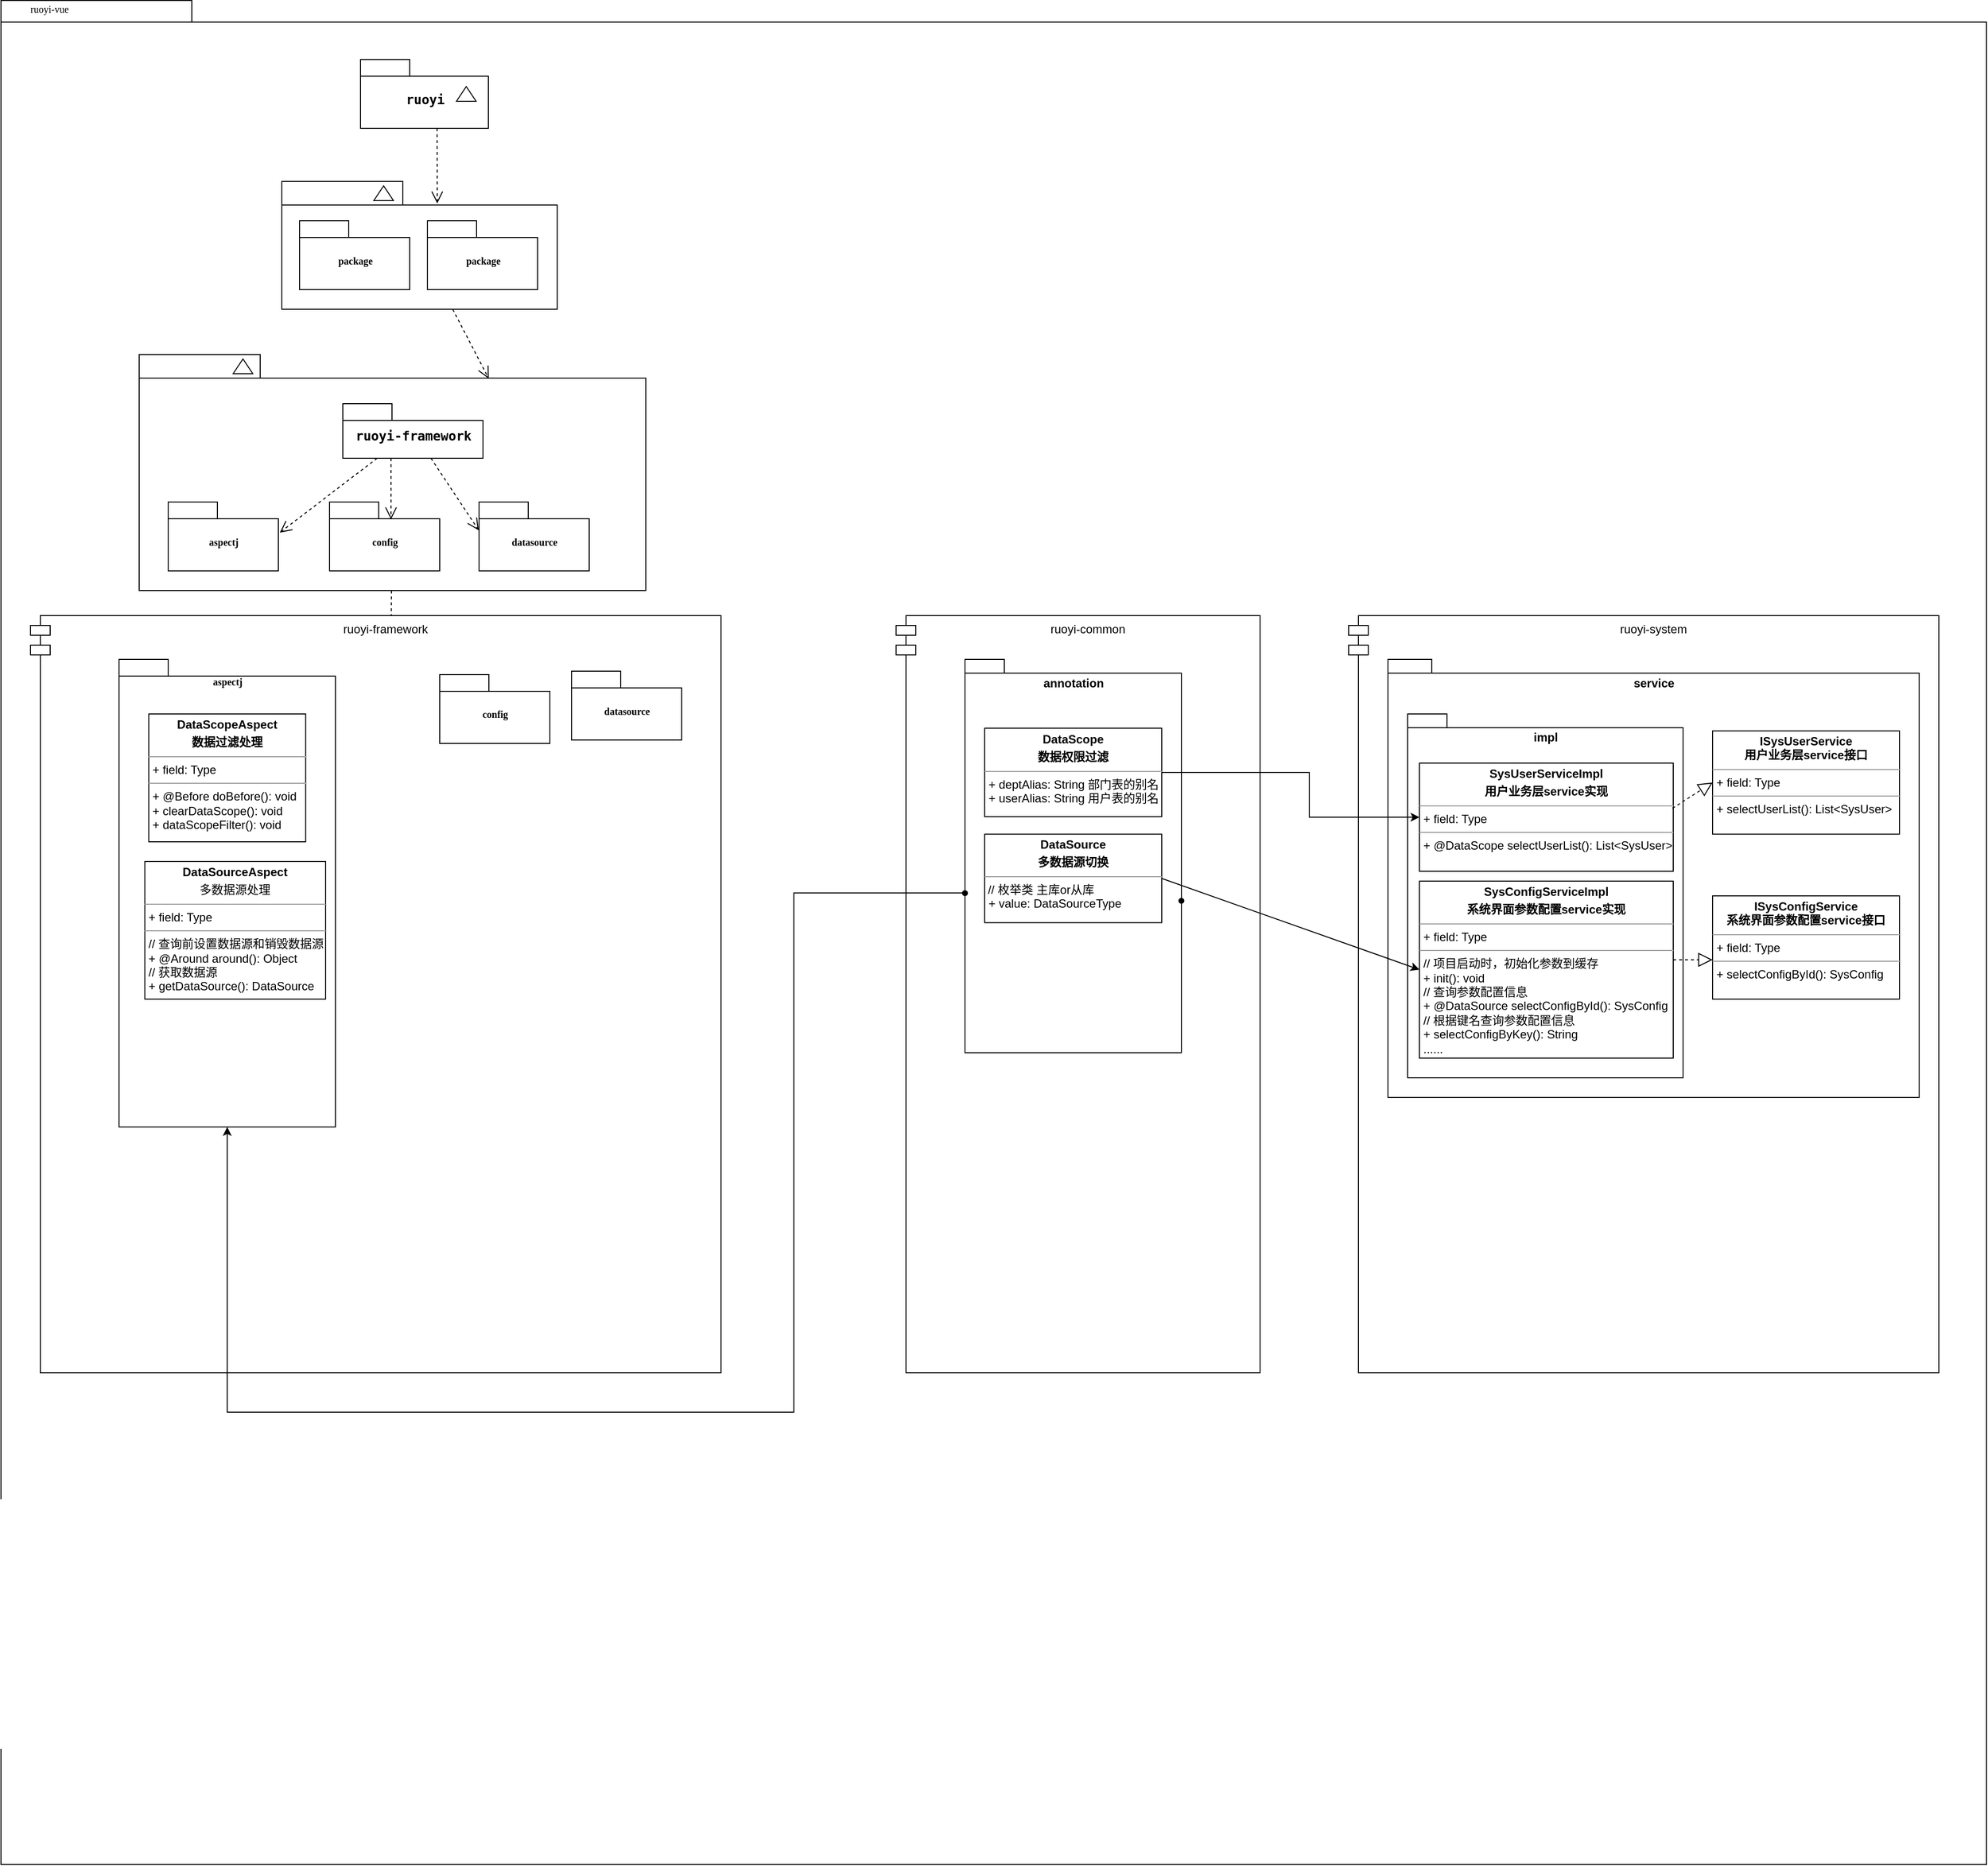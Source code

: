 <mxfile version="14.8.2" type="github">
  <diagram name="Page-1" id="b5b7bab2-c9e2-2cf4-8b2a-24fd1a2a6d21">
    <mxGraphModel dx="1186" dy="532" grid="1" gridSize="10" guides="1" tooltips="1" connect="1" arrows="1" fold="1" page="1" pageScale="1" pageWidth="827" pageHeight="1169" background="none" math="0" shadow="0">
      <root>
        <mxCell id="0" />
        <mxCell id="1" parent="0" />
        <mxCell id="6e0c8c40b5770093-72" value="" style="shape=folder;fontStyle=1;spacingTop=10;tabWidth=194;tabHeight=22;tabPosition=left;html=1;rounded=0;shadow=0;comic=0;labelBackgroundColor=none;strokeWidth=1;fillColor=none;fontFamily=Verdana;fontSize=10;align=center;" parent="1" vertex="1">
          <mxGeometry x="300" y="114.5" width="2018.5" height="1895.5" as="geometry" />
        </mxCell>
        <mxCell id="6e0c8c40b5770093-7" value="" style="group" parent="1" vertex="1" connectable="0">
          <mxGeometry x="665.5" y="174.5" width="130" height="70" as="geometry" />
        </mxCell>
        <mxCell id="6e0c8c40b5770093-8" value="&lt;pre style=&quot;font-family: &amp;#34;jetbrains mono&amp;#34; , monospace ; font-size: 9.8pt&quot;&gt;&lt;span style=&quot;background-color: rgb(255 , 255 , 255)&quot;&gt;ruoyi&lt;/span&gt;&lt;/pre&gt;" style="shape=folder;fontStyle=1;spacingTop=10;tabWidth=50;tabHeight=17;tabPosition=left;html=1;rounded=0;shadow=0;comic=0;labelBackgroundColor=none;strokeWidth=1;fontFamily=Verdana;fontSize=10;align=center;" parent="6e0c8c40b5770093-7" vertex="1">
          <mxGeometry width="130" height="70" as="geometry" />
        </mxCell>
        <mxCell id="6e0c8c40b5770093-9" value="" style="triangle;whiteSpace=wrap;html=1;rounded=0;shadow=0;comic=0;labelBackgroundColor=none;strokeWidth=1;fontFamily=Verdana;fontSize=10;align=center;rotation=-90;" parent="6e0c8c40b5770093-7" vertex="1">
          <mxGeometry x="100" y="25" width="15" height="20" as="geometry" />
        </mxCell>
        <mxCell id="6e0c8c40b5770093-19" value="" style="group" parent="1" vertex="1" connectable="0">
          <mxGeometry x="585.5" y="298.5" width="280" height="130" as="geometry" />
        </mxCell>
        <mxCell id="6e0c8c40b5770093-20" value="" style="shape=folder;fontStyle=1;spacingTop=10;tabWidth=123;tabHeight=24;tabPosition=left;html=1;rounded=0;shadow=0;comic=0;labelBackgroundColor=none;strokeWidth=1;fontFamily=Verdana;fontSize=10;align=center;" parent="6e0c8c40b5770093-19" vertex="1">
          <mxGeometry width="280" height="130" as="geometry" />
        </mxCell>
        <mxCell id="6e0c8c40b5770093-21" value="" style="triangle;whiteSpace=wrap;html=1;rounded=0;shadow=0;comic=0;labelBackgroundColor=none;strokeWidth=1;fontFamily=Verdana;fontSize=10;align=center;rotation=-90;" parent="6e0c8c40b5770093-19" vertex="1">
          <mxGeometry x="96" y="2" width="15" height="20" as="geometry" />
        </mxCell>
        <mxCell id="6e0c8c40b5770093-22" value="package" style="shape=folder;fontStyle=1;spacingTop=10;tabWidth=50;tabHeight=17;tabPosition=left;html=1;rounded=0;shadow=0;comic=0;labelBackgroundColor=none;strokeWidth=1;fontFamily=Verdana;fontSize=10;align=center;" parent="6e0c8c40b5770093-19" vertex="1">
          <mxGeometry x="18" y="40" width="112" height="70" as="geometry" />
        </mxCell>
        <mxCell id="6e0c8c40b5770093-23" value="package" style="shape=folder;fontStyle=1;spacingTop=10;tabWidth=50;tabHeight=17;tabPosition=left;html=1;rounded=0;shadow=0;comic=0;labelBackgroundColor=none;strokeWidth=1;fontFamily=Verdana;fontSize=10;align=center;" parent="6e0c8c40b5770093-19" vertex="1">
          <mxGeometry x="148" y="40" width="112" height="70" as="geometry" />
        </mxCell>
        <mxCell id="6e0c8c40b5770093-67" style="edgeStyle=none;rounded=0;html=1;entryX=0.43;entryY=0.173;entryPerimeter=0;dashed=1;labelBackgroundColor=none;startFill=0;endArrow=open;endFill=0;endSize=10;fontFamily=Verdana;fontSize=10;" parent="1" source="6e0c8c40b5770093-33" edge="1">
          <mxGeometry relative="1" as="geometry">
            <mxPoint x="696.26" y="796.99" as="targetPoint" />
          </mxGeometry>
        </mxCell>
        <mxCell id="6e0c8c40b5770093-33" value="" style="shape=folder;fontStyle=1;spacingTop=10;tabWidth=123;tabHeight=24;tabPosition=left;html=1;rounded=0;shadow=0;comic=0;labelBackgroundColor=none;strokeColor=#000000;strokeWidth=1;fillColor=#ffffff;fontFamily=Verdana;fontSize=10;fontColor=#000000;align=center;" parent="1" vertex="1">
          <mxGeometry x="440.5" y="474.5" width="515" height="240" as="geometry" />
        </mxCell>
        <mxCell id="6e0c8c40b5770093-64" style="edgeStyle=elbowEdgeStyle;rounded=0;html=1;entryX=0.559;entryY=0.251;entryPerimeter=0;dashed=1;labelBackgroundColor=none;startFill=0;endArrow=open;endFill=0;endSize=10;fontFamily=Verdana;fontSize=10;" parent="1" source="6e0c8c40b5770093-42" target="6e0c8c40b5770093-44" edge="1">
          <mxGeometry relative="1" as="geometry" />
        </mxCell>
        <mxCell id="6e0c8c40b5770093-65" style="edgeStyle=none;rounded=0;html=1;dashed=1;labelBackgroundColor=none;startFill=0;endArrow=open;endFill=0;endSize=10;fontFamily=Verdana;fontSize=10;entryX=-0.003;entryY=0.411;entryPerimeter=0;" parent="1" source="6e0c8c40b5770093-42" target="6e0c8c40b5770093-45" edge="1">
          <mxGeometry relative="1" as="geometry" />
        </mxCell>
        <mxCell id="6e0c8c40b5770093-66" style="edgeStyle=none;rounded=0;html=1;dashed=1;labelBackgroundColor=none;startFill=0;endArrow=open;endFill=0;endSize=10;fontFamily=Verdana;fontSize=10;entryX=1.013;entryY=0.444;entryPerimeter=0;" parent="1" source="6e0c8c40b5770093-42" target="6e0c8c40b5770093-43" edge="1">
          <mxGeometry relative="1" as="geometry" />
        </mxCell>
        <mxCell id="6e0c8c40b5770093-42" value="&lt;pre style=&quot;font-family: &amp;#34;jetbrains mono&amp;#34; , monospace ; font-size: 9.8pt&quot;&gt;&lt;span style=&quot;background-color: rgb(255 , 255 , 255)&quot;&gt;ruoyi-framework&lt;/span&gt;&lt;/pre&gt;" style="shape=folder;fontStyle=1;spacingTop=10;tabWidth=50;tabHeight=17;tabPosition=left;html=1;rounded=0;shadow=0;comic=0;labelBackgroundColor=none;strokeColor=#000000;strokeWidth=1;fillColor=#ffffff;fontFamily=Verdana;fontSize=10;fontColor=#000000;align=center;" parent="1" vertex="1">
          <mxGeometry x="647.5" y="524.5" width="142.5" height="55.5" as="geometry" />
        </mxCell>
        <mxCell id="6e0c8c40b5770093-43" value="aspectj" style="shape=folder;fontStyle=1;spacingTop=10;tabWidth=50;tabHeight=17;tabPosition=left;html=1;rounded=0;shadow=0;comic=0;labelBackgroundColor=none;strokeColor=#000000;strokeWidth=1;fillColor=#ffffff;fontFamily=Verdana;fontSize=10;fontColor=#000000;align=center;" parent="1" vertex="1">
          <mxGeometry x="470" y="624.5" width="112" height="70" as="geometry" />
        </mxCell>
        <mxCell id="6e0c8c40b5770093-44" value="config" style="shape=folder;fontStyle=1;spacingTop=10;tabWidth=50;tabHeight=17;tabPosition=left;html=1;rounded=0;shadow=0;comic=0;labelBackgroundColor=none;strokeColor=#000000;strokeWidth=1;fillColor=#ffffff;fontFamily=Verdana;fontSize=10;fontColor=#000000;align=center;" parent="1" vertex="1">
          <mxGeometry x="634" y="624.5" width="112" height="70" as="geometry" />
        </mxCell>
        <mxCell id="6e0c8c40b5770093-45" value="datasource" style="shape=folder;fontStyle=1;spacingTop=10;tabWidth=50;tabHeight=17;tabPosition=left;html=1;rounded=0;shadow=0;comic=0;labelBackgroundColor=none;strokeColor=#000000;strokeWidth=1;fillColor=#ffffff;fontFamily=Verdana;fontSize=10;fontColor=#000000;align=center;" parent="1" vertex="1">
          <mxGeometry x="786" y="624.5" width="112" height="70" as="geometry" />
        </mxCell>
        <mxCell id="6e0c8c40b5770093-68" style="edgeStyle=elbowEdgeStyle;rounded=0;html=1;entryX=0.628;entryY=0.26;entryPerimeter=0;dashed=1;labelBackgroundColor=none;startFill=0;endArrow=open;endFill=0;endSize=10;fontFamily=Verdana;fontSize=10;" parent="1" edge="1">
          <mxGeometry relative="1" as="geometry">
            <mxPoint x="658" y="904.5" as="sourcePoint" />
          </mxGeometry>
        </mxCell>
        <mxCell id="6e0c8c40b5770093-69" style="edgeStyle=elbowEdgeStyle;rounded=0;html=1;entryX=0.643;entryY=0.246;entryPerimeter=0;dashed=1;labelBackgroundColor=none;startFill=0;endArrow=open;endFill=0;endSize=10;fontFamily=Verdana;fontSize=10;" parent="1" edge="1">
          <mxGeometry relative="1" as="geometry">
            <mxPoint x="827" y="904.5" as="sourcePoint" />
          </mxGeometry>
        </mxCell>
        <mxCell id="6e0c8c40b5770093-48" value="" style="triangle;whiteSpace=wrap;html=1;rounded=0;shadow=0;comic=0;labelBackgroundColor=none;strokeWidth=1;fontFamily=Verdana;fontSize=10;align=center;rotation=-90;" parent="1" vertex="1">
          <mxGeometry x="649.5" y="776.5" width="15" height="20" as="geometry" />
        </mxCell>
        <mxCell id="6e0c8c40b5770093-51" value="" style="triangle;whiteSpace=wrap;html=1;rounded=0;shadow=0;comic=0;labelBackgroundColor=none;strokeColor=#000000;strokeWidth=1;fillColor=#ffffff;fontFamily=Verdana;fontSize=10;fontColor=#000000;align=center;rotation=-90;" parent="1" vertex="1">
          <mxGeometry x="538.5" y="476.5" width="15" height="20" as="geometry" />
        </mxCell>
        <mxCell id="6e0c8c40b5770093-59" style="rounded=0;html=1;dashed=1;labelBackgroundColor=none;startFill=0;endArrow=open;endFill=0;endSize=10;fontFamily=Verdana;fontSize=10;entryX=0.592;entryY=0.2;entryPerimeter=0;edgeStyle=elbowEdgeStyle;" parent="1" edge="1">
          <mxGeometry relative="1" as="geometry">
            <mxPoint x="743.328" y="244.5" as="sourcePoint" />
            <mxPoint x="743.328" y="320.845" as="targetPoint" />
          </mxGeometry>
        </mxCell>
        <mxCell id="6e0c8c40b5770093-61" style="edgeStyle=none;rounded=0;html=1;entryX=0.69;entryY=0.102;entryPerimeter=0;dashed=1;labelBackgroundColor=none;startFill=0;endArrow=open;endFill=0;endSize=10;fontFamily=Verdana;fontSize=10;" parent="1" source="6e0c8c40b5770093-20" target="6e0c8c40b5770093-33" edge="1">
          <mxGeometry relative="1" as="geometry" />
        </mxCell>
        <mxCell id="6e0c8c40b5770093-73" value="ruoyi-vue" style="text;html=1;align=left;verticalAlign=top;spacingTop=-4;fontSize=10;fontFamily=Verdana" parent="1" vertex="1">
          <mxGeometry x="327.5" y="114.5" width="130" height="20" as="geometry" />
        </mxCell>
        <mxCell id="6eEZF03cfLi-6WDU2SeP-1" value="ruoyi-framework" style="shape=module;align=left;spacingLeft=20;align=center;verticalAlign=top;" parent="1" vertex="1">
          <mxGeometry x="330" y="740" width="702" height="770" as="geometry" />
        </mxCell>
        <mxCell id="6eEZF03cfLi-6WDU2SeP-2" value="aspectj" style="shape=folder;fontStyle=1;spacingTop=10;tabWidth=50;tabHeight=17;tabPosition=left;html=1;rounded=0;shadow=0;comic=0;labelBackgroundColor=none;strokeColor=#000000;strokeWidth=1;fillColor=#ffffff;fontFamily=Verdana;fontSize=10;fontColor=#000000;align=center;verticalAlign=top;" parent="1" vertex="1">
          <mxGeometry x="420" y="784.5" width="220" height="475.5" as="geometry" />
        </mxCell>
        <mxCell id="6eEZF03cfLi-6WDU2SeP-3" value="config" style="shape=folder;fontStyle=1;spacingTop=10;tabWidth=50;tabHeight=17;tabPosition=left;html=1;rounded=0;shadow=0;comic=0;labelBackgroundColor=none;strokeColor=#000000;strokeWidth=1;fillColor=#ffffff;fontFamily=Verdana;fontSize=10;fontColor=#000000;align=center;" parent="1" vertex="1">
          <mxGeometry x="746" y="800" width="112" height="70" as="geometry" />
        </mxCell>
        <mxCell id="6eEZF03cfLi-6WDU2SeP-4" value="datasource" style="shape=folder;fontStyle=1;spacingTop=10;tabWidth=50;tabHeight=17;tabPosition=left;html=1;rounded=0;shadow=0;comic=0;labelBackgroundColor=none;strokeColor=#000000;strokeWidth=1;fillColor=#ffffff;fontFamily=Verdana;fontSize=10;fontColor=#000000;align=center;" parent="1" vertex="1">
          <mxGeometry x="880" y="796.5" width="112" height="70" as="geometry" />
        </mxCell>
        <mxCell id="6eEZF03cfLi-6WDU2SeP-5" value="&lt;p style=&quot;margin: 0px ; margin-top: 4px ; text-align: center&quot;&gt;&lt;b&gt;DataScopeAspect&lt;/b&gt;&lt;/p&gt;&lt;p style=&quot;margin: 0px ; margin-top: 4px ; text-align: center&quot;&gt;&lt;b&gt;数据过滤处理&lt;/b&gt;&lt;/p&gt;&lt;hr size=&quot;1&quot;&gt;&lt;p style=&quot;margin: 0px ; margin-left: 4px&quot;&gt;+ field: Type&lt;/p&gt;&lt;hr size=&quot;1&quot;&gt;&lt;p style=&quot;margin: 0px ; margin-left: 4px&quot;&gt;+ @Before doBefore(): void&lt;/p&gt;&lt;p style=&quot;margin: 0px ; margin-left: 4px&quot;&gt;+ clearDataScope(): void&lt;/p&gt;&lt;p style=&quot;margin: 0px ; margin-left: 4px&quot;&gt;+&amp;nbsp;dataScopeFilter(): void&lt;/p&gt;" style="verticalAlign=top;align=left;overflow=fill;fontSize=12;fontFamily=Helvetica;html=1;" parent="1" vertex="1">
          <mxGeometry x="450.25" y="840" width="159.5" height="130" as="geometry" />
        </mxCell>
        <mxCell id="6eEZF03cfLi-6WDU2SeP-6" value="ruoyi-common" style="shape=module;align=left;spacingLeft=20;align=center;verticalAlign=top;" parent="1" vertex="1">
          <mxGeometry x="1210" y="740" width="370" height="770" as="geometry" />
        </mxCell>
        <mxCell id="6eEZF03cfLi-6WDU2SeP-7" value="annotation" style="shape=folder;fontStyle=1;spacingTop=10;tabWidth=40;tabHeight=14;tabPosition=left;html=1;verticalAlign=top;" parent="1" vertex="1">
          <mxGeometry x="1280" y="784.5" width="220" height="400" as="geometry" />
        </mxCell>
        <mxCell id="6eEZF03cfLi-6WDU2SeP-8" value="&lt;p style=&quot;margin: 0px ; margin-top: 4px ; text-align: center&quot;&gt;&lt;b&gt;DataScope&lt;/b&gt;&lt;/p&gt;&lt;p style=&quot;margin: 0px ; margin-top: 4px ; text-align: center&quot;&gt;&lt;b&gt;数据权限过滤&lt;/b&gt;&lt;/p&gt;&lt;hr size=&quot;1&quot;&gt;&lt;p style=&quot;margin: 0px ; margin-left: 4px&quot;&gt;+ deptAlias: String 部门表的别名&lt;/p&gt;&lt;p style=&quot;margin: 0px ; margin-left: 4px&quot;&gt;+&amp;nbsp;userAlias: String 用户表的别名&lt;/p&gt;" style="verticalAlign=top;align=left;overflow=fill;fontSize=12;fontFamily=Helvetica;html=1;" parent="1" vertex="1">
          <mxGeometry x="1300" y="854.5" width="180" height="90" as="geometry" />
        </mxCell>
        <mxCell id="6eEZF03cfLi-6WDU2SeP-10" value="ruoyi-system" style="shape=module;align=left;spacingLeft=20;align=center;verticalAlign=top;" parent="1" vertex="1">
          <mxGeometry x="1670" y="740" width="600" height="770" as="geometry" />
        </mxCell>
        <mxCell id="6eEZF03cfLi-6WDU2SeP-11" value="service" style="shape=folder;fontStyle=1;spacingTop=10;tabWidth=40;tabHeight=14;tabPosition=left;html=1;verticalAlign=top;" parent="1" vertex="1">
          <mxGeometry x="1710" y="784.5" width="540" height="445.5" as="geometry" />
        </mxCell>
        <mxCell id="6eEZF03cfLi-6WDU2SeP-12" value="impl" style="shape=folder;fontStyle=1;spacingTop=10;tabWidth=40;tabHeight=14;tabPosition=left;html=1;verticalAlign=top;" parent="1" vertex="1">
          <mxGeometry x="1730" y="840" width="280" height="370" as="geometry" />
        </mxCell>
        <mxCell id="6eEZF03cfLi-6WDU2SeP-13" value="&lt;p style=&quot;margin: 0px ; margin-top: 4px ; text-align: center&quot;&gt;&lt;b&gt;SysUserServiceImpl&lt;/b&gt;&lt;br&gt;&lt;/p&gt;&lt;p style=&quot;margin: 0px ; margin-top: 4px ; text-align: center&quot;&gt;&lt;b&gt;用户业务层service实现&lt;/b&gt;&lt;br&gt;&lt;/p&gt;&lt;hr size=&quot;1&quot;&gt;&lt;p style=&quot;margin: 0px ; margin-left: 4px&quot;&gt;+ field: Type&lt;/p&gt;&lt;hr size=&quot;1&quot;&gt;&lt;p style=&quot;margin: 0px ; margin-left: 4px&quot;&gt;+ @DataScope selectUserList(): List&amp;lt;SysUser&amp;gt;&lt;/p&gt;" style="verticalAlign=top;align=left;overflow=fill;fontSize=12;fontFamily=Helvetica;html=1;" parent="1" vertex="1">
          <mxGeometry x="1742" y="890" width="258" height="110" as="geometry" />
        </mxCell>
        <mxCell id="6eEZF03cfLi-6WDU2SeP-19" style="edgeStyle=orthogonalEdgeStyle;rounded=0;orthogonalLoop=1;jettySize=auto;html=1;" parent="1" source="6eEZF03cfLi-6WDU2SeP-7" target="6eEZF03cfLi-6WDU2SeP-2" edge="1">
          <mxGeometry relative="1" as="geometry">
            <Array as="points">
              <mxPoint x="1106" y="1022" />
              <mxPoint x="1106" y="1550" />
              <mxPoint x="530" y="1550" />
            </Array>
          </mxGeometry>
        </mxCell>
        <mxCell id="6eEZF03cfLi-6WDU2SeP-18" value="" style="shape=waypoint;sketch=0;fillStyle=solid;size=6;pointerEvents=1;points=[];fillColor=none;resizable=0;rotatable=0;perimeter=centerPerimeter;snapToPoint=1;verticalAlign=top;" parent="1" vertex="1">
          <mxGeometry x="1260" y="1002.25" width="40" height="40" as="geometry" />
        </mxCell>
        <mxCell id="6eEZF03cfLi-6WDU2SeP-21" style="edgeStyle=orthogonalEdgeStyle;rounded=0;orthogonalLoop=1;jettySize=auto;html=1;exitX=1;exitY=0.5;exitDx=0;exitDy=0;" parent="1" source="6eEZF03cfLi-6WDU2SeP-8" target="6eEZF03cfLi-6WDU2SeP-13" edge="1">
          <mxGeometry relative="1" as="geometry">
            <Array as="points">
              <mxPoint x="1630" y="900" />
              <mxPoint x="1630" y="945" />
            </Array>
          </mxGeometry>
        </mxCell>
        <mxCell id="6eEZF03cfLi-6WDU2SeP-20" value="" style="shape=waypoint;sketch=0;fillStyle=solid;size=6;pointerEvents=1;points=[];fillColor=none;resizable=0;rotatable=0;perimeter=centerPerimeter;snapToPoint=1;verticalAlign=top;" parent="1" vertex="1">
          <mxGeometry x="1480" y="1010" width="40" height="40" as="geometry" />
        </mxCell>
        <mxCell id="6eEZF03cfLi-6WDU2SeP-22" value="&lt;p style=&quot;margin: 0px ; margin-top: 4px ; text-align: center&quot;&gt;&lt;b&gt;ISysUserService&lt;br&gt;&lt;/b&gt;&lt;b&gt;用户业务层service接口&lt;/b&gt;&lt;br&gt;&lt;/p&gt;&lt;hr size=&quot;1&quot;&gt;&lt;p style=&quot;margin: 0px ; margin-left: 4px&quot;&gt;+ field: Type&lt;/p&gt;&lt;hr size=&quot;1&quot;&gt;&lt;p style=&quot;margin: 0px ; margin-left: 4px&quot;&gt;+&amp;nbsp;selectUserList(): List&amp;lt;SysUser&amp;gt;&lt;/p&gt;" style="verticalAlign=top;align=left;overflow=fill;fontSize=12;fontFamily=Helvetica;html=1;" parent="1" vertex="1">
          <mxGeometry x="2040" y="857.25" width="190" height="105" as="geometry" />
        </mxCell>
        <mxCell id="6eEZF03cfLi-6WDU2SeP-24" value="" style="endArrow=block;dashed=1;endFill=0;endSize=12;html=1;exitX=0.997;exitY=0.418;exitDx=0;exitDy=0;exitPerimeter=0;entryX=0;entryY=0.5;entryDx=0;entryDy=0;" parent="1" source="6eEZF03cfLi-6WDU2SeP-13" target="6eEZF03cfLi-6WDU2SeP-22" edge="1">
          <mxGeometry width="160" relative="1" as="geometry">
            <mxPoint x="1730" y="1100" as="sourcePoint" />
            <mxPoint x="1890" y="1100" as="targetPoint" />
          </mxGeometry>
        </mxCell>
        <mxCell id="6eEZF03cfLi-6WDU2SeP-26" value="&lt;p style=&quot;margin: 0px ; margin-top: 4px ; text-align: center&quot;&gt;&lt;b&gt;DataSourceAspect&lt;/b&gt;&lt;br&gt;&lt;/p&gt;&lt;p style=&quot;margin: 0px ; margin-top: 4px ; text-align: center&quot;&gt;多数据源处理&lt;br&gt;&lt;/p&gt;&lt;hr size=&quot;1&quot;&gt;&lt;p style=&quot;margin: 0px ; margin-left: 4px&quot;&gt;+ field: Type&lt;/p&gt;&lt;hr size=&quot;1&quot;&gt;&lt;p style=&quot;margin: 0px ; margin-left: 4px&quot;&gt;// 查询前设置数据源和销毁数据源&lt;/p&gt;&lt;p style=&quot;margin: 0px ; margin-left: 4px&quot;&gt;+ @Around&amp;nbsp;around(): Object&lt;br&gt;// 获取数据源&lt;br&gt;+&amp;nbsp;getDataSource(): DataSource&lt;/p&gt;" style="verticalAlign=top;align=left;overflow=fill;fontSize=12;fontFamily=Helvetica;html=1;" parent="1" vertex="1">
          <mxGeometry x="446.25" y="990" width="183.75" height="140" as="geometry" />
        </mxCell>
        <mxCell id="CHEhkAuZ7TmxK4s6tysW-1" value="&lt;p style=&quot;margin: 0px ; margin-top: 4px ; text-align: center&quot;&gt;&lt;b&gt;DataSource&lt;/b&gt;&lt;/p&gt;&lt;p style=&quot;margin: 0px ; margin-top: 4px ; text-align: center&quot;&gt;&lt;b&gt;多数据源切换&lt;/b&gt;&lt;br&gt;&lt;/p&gt;&lt;hr size=&quot;1&quot;&gt;&amp;nbsp;// 枚举类 主库or从库&lt;br&gt;&lt;p style=&quot;margin: 0px ; margin-left: 4px&quot;&gt;+ value: DataSourceType&lt;/p&gt;" style="verticalAlign=top;align=left;overflow=fill;fontSize=12;fontFamily=Helvetica;html=1;" vertex="1" parent="1">
          <mxGeometry x="1300" y="962.25" width="180" height="90" as="geometry" />
        </mxCell>
        <mxCell id="CHEhkAuZ7TmxK4s6tysW-2" value="&lt;p style=&quot;margin: 0px ; margin-top: 4px ; text-align: center&quot;&gt;&lt;b&gt;SysConfigServiceImpl&lt;/b&gt;&lt;br&gt;&lt;/p&gt;&lt;p style=&quot;margin: 0px ; margin-top: 4px ; text-align: center&quot;&gt;&lt;b&gt;系统界面参数配置service实现&lt;/b&gt;&lt;br&gt;&lt;/p&gt;&lt;hr size=&quot;1&quot;&gt;&lt;p style=&quot;margin: 0px ; margin-left: 4px&quot;&gt;+ field: Type&lt;/p&gt;&lt;hr size=&quot;1&quot;&gt;&lt;p style=&quot;margin: 0px ; margin-left: 4px&quot;&gt;//&amp;nbsp;项目启动时，初始化参数到缓存&lt;/p&gt;&lt;p style=&quot;margin: 0px ; margin-left: 4px&quot;&gt;+ init(): void&lt;/p&gt;&lt;p style=&quot;margin: 0px ; margin-left: 4px&quot;&gt;//&amp;nbsp;查询参数配置信息&lt;/p&gt;&lt;p style=&quot;margin: 0px ; margin-left: 4px&quot;&gt;+ @DataSource&amp;nbsp;selectConfigById(): SysConfig&lt;/p&gt;&lt;p style=&quot;margin: 0px ; margin-left: 4px&quot;&gt;//&amp;nbsp;根据键名查询参数配置信息&lt;/p&gt;&lt;p style=&quot;margin: 0px ; margin-left: 4px&quot;&gt;+&amp;nbsp;selectConfigByKey(): String&lt;/p&gt;&lt;p style=&quot;margin: 0px ; margin-left: 4px&quot;&gt;......&lt;/p&gt;" style="verticalAlign=top;align=left;overflow=fill;fontSize=12;fontFamily=Helvetica;html=1;" vertex="1" parent="1">
          <mxGeometry x="1742" y="1010" width="258" height="180" as="geometry" />
        </mxCell>
        <mxCell id="CHEhkAuZ7TmxK4s6tysW-3" value="&lt;p style=&quot;margin: 0px ; margin-top: 4px ; text-align: center&quot;&gt;&lt;b&gt;ISysConfigService&lt;/b&gt;&lt;br&gt;&lt;b&gt;系统界面参数配置service&lt;/b&gt;&lt;b&gt;接口&lt;/b&gt;&lt;br&gt;&lt;/p&gt;&lt;hr size=&quot;1&quot;&gt;&lt;p style=&quot;margin: 0px ; margin-left: 4px&quot;&gt;+ field: Type&lt;/p&gt;&lt;hr size=&quot;1&quot;&gt;&lt;p style=&quot;margin: 0px ; margin-left: 4px&quot;&gt;+&amp;nbsp;selectConfigById(): SysConfig&lt;/p&gt;" style="verticalAlign=top;align=left;overflow=fill;fontSize=12;fontFamily=Helvetica;html=1;" vertex="1" parent="1">
          <mxGeometry x="2040" y="1025" width="190" height="105" as="geometry" />
        </mxCell>
        <mxCell id="CHEhkAuZ7TmxK4s6tysW-5" value="" style="endArrow=block;dashed=1;endFill=0;endSize=12;html=1;" edge="1" parent="1">
          <mxGeometry width="160" relative="1" as="geometry">
            <mxPoint x="2000" y="1090" as="sourcePoint" />
            <mxPoint x="2040" y="1090" as="targetPoint" />
          </mxGeometry>
        </mxCell>
        <mxCell id="CHEhkAuZ7TmxK4s6tysW-7" value="" style="endArrow=classic;html=1;exitX=1;exitY=0.5;exitDx=0;exitDy=0;entryX=0;entryY=0.5;entryDx=0;entryDy=0;" edge="1" parent="1" source="CHEhkAuZ7TmxK4s6tysW-1" target="CHEhkAuZ7TmxK4s6tysW-2">
          <mxGeometry width="50" height="50" relative="1" as="geometry">
            <mxPoint x="1571" y="1047.25" as="sourcePoint" />
            <mxPoint x="1621" y="997.25" as="targetPoint" />
          </mxGeometry>
        </mxCell>
      </root>
    </mxGraphModel>
  </diagram>
</mxfile>

